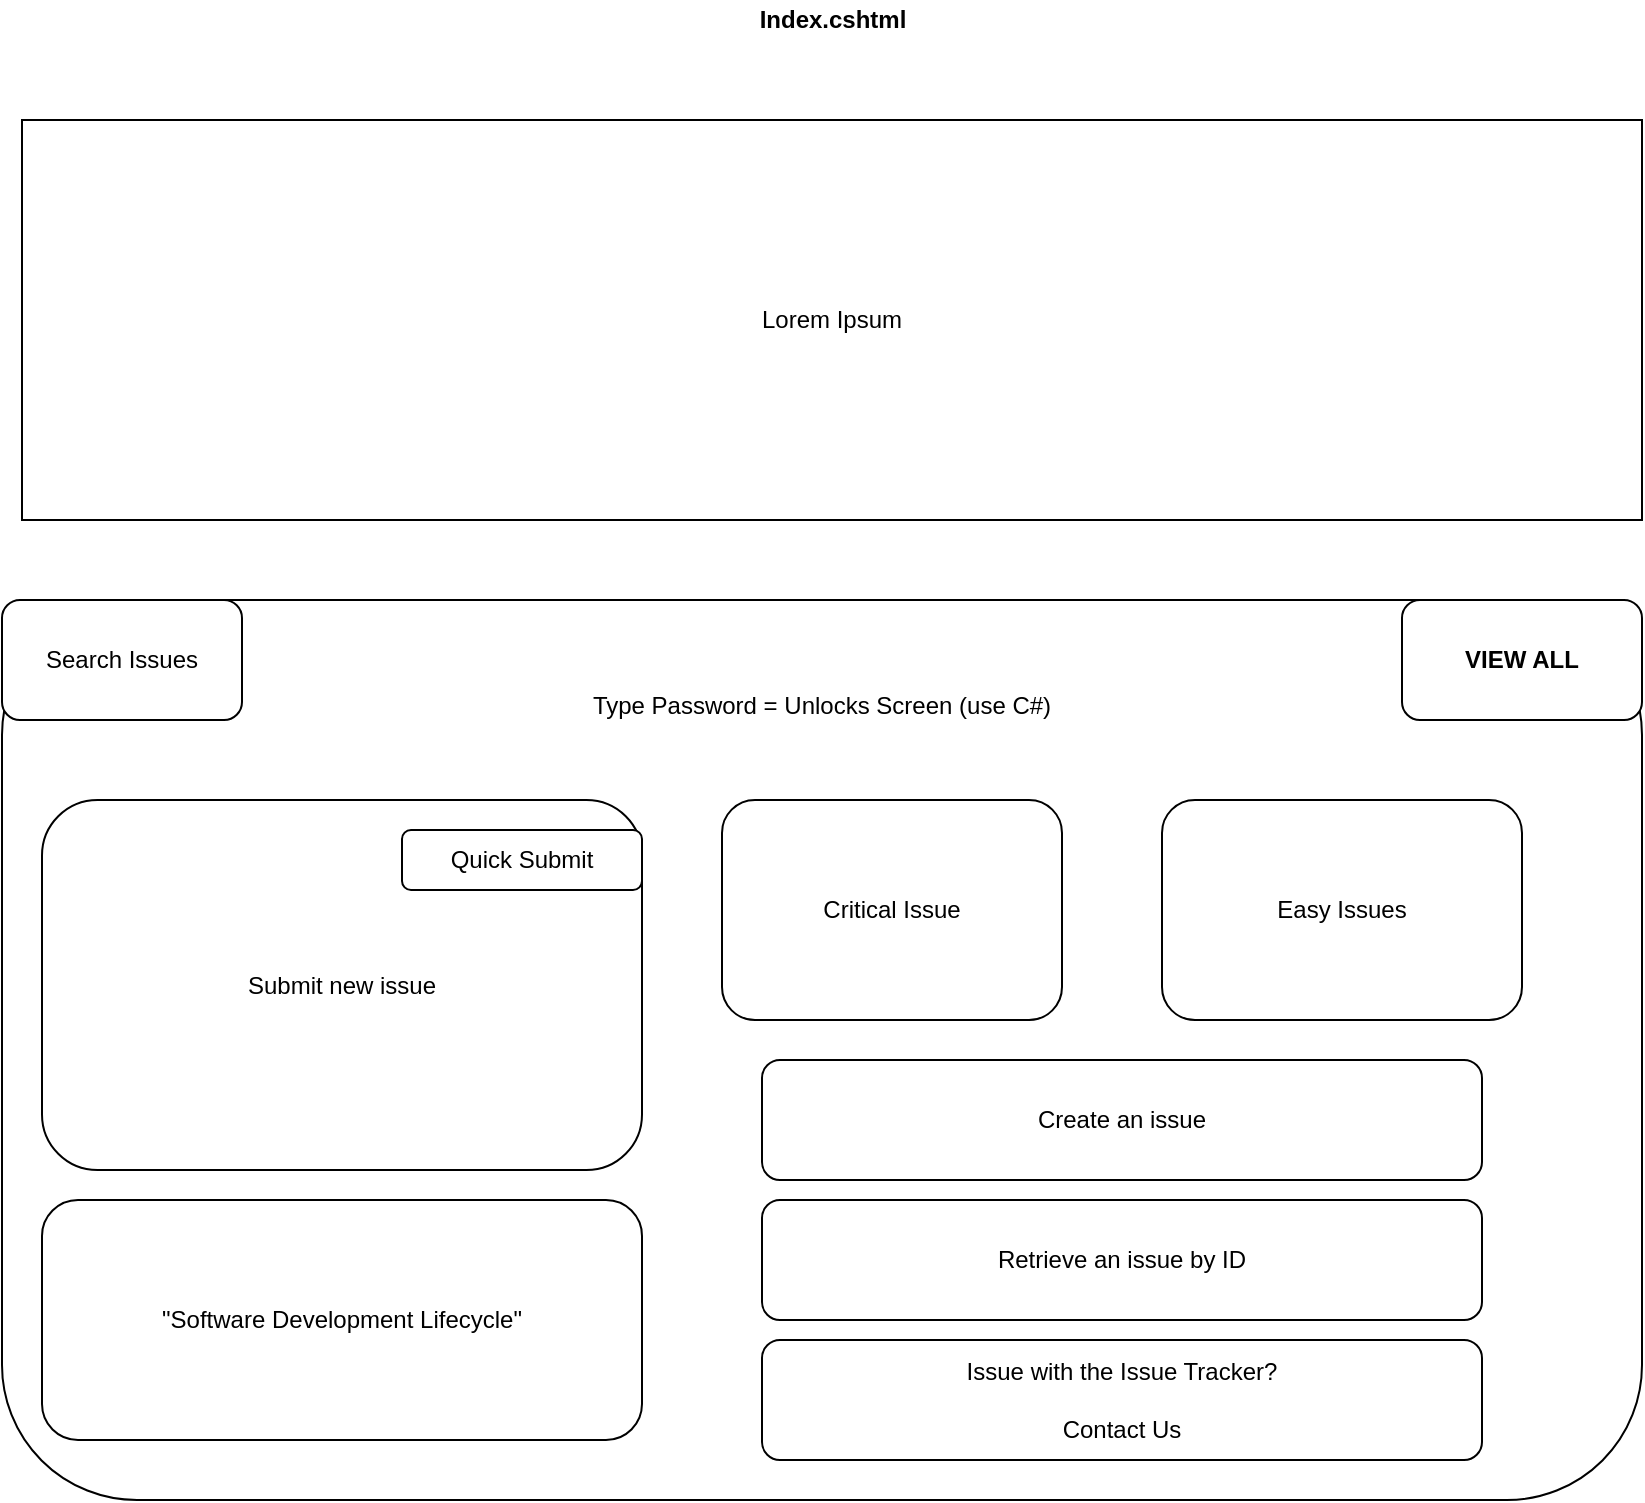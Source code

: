 <mxfile version="13.1.2" type="device"><diagram id="_SdzOEYydW8D8wLLyzbG" name="Page-1"><mxGraphModel dx="1422" dy="911" grid="1" gridSize="10" guides="1" tooltips="1" connect="1" arrows="1" fold="1" page="1" pageScale="1" pageWidth="850" pageHeight="1100" math="0" shadow="0"><root><mxCell id="0"/><mxCell id="1" parent="0"/><mxCell id="8EmTWJBdcGxeyPnV6_oP-1" value="Lorem Ipsum" style="rounded=0;whiteSpace=wrap;html=1;" vertex="1" parent="1"><mxGeometry x="20" y="90" width="810" height="200" as="geometry"/></mxCell><mxCell id="8EmTWJBdcGxeyPnV6_oP-2" value="&lt;div&gt;Index.cshtml&lt;/div&gt;" style="text;html=1;align=center;verticalAlign=middle;resizable=0;points=[];autosize=1;fontStyle=1" vertex="1" parent="1"><mxGeometry x="380" y="30" width="90" height="20" as="geometry"/></mxCell><mxCell id="8EmTWJBdcGxeyPnV6_oP-4" value="&lt;div&gt;Type Password = Unlocks Screen (use C#)&lt;/div&gt;&lt;div&gt;&lt;br&gt;&lt;/div&gt;&lt;div&gt;&lt;br&gt;&lt;/div&gt;&lt;div&gt;&lt;br&gt;&lt;/div&gt;&lt;div&gt;&lt;br&gt;&lt;/div&gt;&lt;div&gt;&lt;br&gt;&lt;/div&gt;&lt;div&gt;&lt;br&gt;&lt;/div&gt;&lt;div&gt;&lt;br&gt;&lt;/div&gt;&lt;div&gt;&lt;br&gt;&lt;/div&gt;&lt;div&gt;&lt;br&gt;&lt;/div&gt;&lt;div&gt;&lt;br&gt;&lt;/div&gt;&lt;div&gt;&lt;br&gt;&lt;/div&gt;&lt;div&gt;&lt;br&gt;&lt;/div&gt;&lt;div&gt;&lt;br&gt;&lt;/div&gt;&lt;div&gt;&lt;br&gt;&lt;/div&gt;&lt;div&gt;&lt;br&gt;&lt;/div&gt;&lt;div&gt;&lt;br&gt;&lt;/div&gt;&lt;div&gt;&lt;br&gt;&lt;/div&gt;&lt;div&gt;&lt;br&gt;&lt;/div&gt;&lt;div&gt;&lt;br&gt;&lt;/div&gt;&lt;div&gt;&lt;br&gt;&lt;/div&gt;&lt;div&gt;&lt;br&gt;&lt;/div&gt;&lt;div&gt;&lt;br&gt;&lt;/div&gt;&lt;div&gt;&lt;br&gt;&lt;/div&gt;&lt;div&gt;&lt;br&gt;&lt;/div&gt;" style="rounded=1;whiteSpace=wrap;html=1;" vertex="1" parent="1"><mxGeometry x="10" y="330" width="820" height="450" as="geometry"/></mxCell><mxCell id="8EmTWJBdcGxeyPnV6_oP-5" value="Critical Issue" style="rounded=1;whiteSpace=wrap;html=1;" vertex="1" parent="1"><mxGeometry x="370" y="430" width="170" height="110" as="geometry"/></mxCell><mxCell id="8EmTWJBdcGxeyPnV6_oP-6" value="Easy Issues" style="rounded=1;whiteSpace=wrap;html=1;" vertex="1" parent="1"><mxGeometry x="590" y="430" width="180" height="110" as="geometry"/></mxCell><mxCell id="8EmTWJBdcGxeyPnV6_oP-7" value="Submit new issue" style="rounded=1;whiteSpace=wrap;html=1;" vertex="1" parent="1"><mxGeometry x="30" y="430" width="300" height="185" as="geometry"/></mxCell><mxCell id="8EmTWJBdcGxeyPnV6_oP-8" value="Quick Submit" style="rounded=1;whiteSpace=wrap;html=1;" vertex="1" parent="1"><mxGeometry x="210" y="445" width="120" height="30" as="geometry"/></mxCell><mxCell id="8EmTWJBdcGxeyPnV6_oP-9" value="VIEW ALL" style="rounded=1;whiteSpace=wrap;html=1;fontStyle=1" vertex="1" parent="1"><mxGeometry x="710" y="330" width="120" height="60" as="geometry"/></mxCell><mxCell id="8EmTWJBdcGxeyPnV6_oP-10" value="Search Issues" style="rounded=1;whiteSpace=wrap;html=1;" vertex="1" parent="1"><mxGeometry x="10" y="330" width="120" height="60" as="geometry"/></mxCell><mxCell id="8EmTWJBdcGxeyPnV6_oP-11" value="Create an issue" style="rounded=1;whiteSpace=wrap;html=1;" vertex="1" parent="1"><mxGeometry x="390" y="560" width="360" height="60" as="geometry"/></mxCell><mxCell id="8EmTWJBdcGxeyPnV6_oP-12" value="Retrieve an issue by ID" style="rounded=1;whiteSpace=wrap;html=1;" vertex="1" parent="1"><mxGeometry x="390" y="630" width="360" height="60" as="geometry"/></mxCell><mxCell id="8EmTWJBdcGxeyPnV6_oP-13" value="Issue with the Issue Tracker?&lt;br&gt;&lt;br&gt;Contact Us" style="rounded=1;whiteSpace=wrap;html=1;" vertex="1" parent="1"><mxGeometry x="390" y="700" width="360" height="60" as="geometry"/></mxCell><mxCell id="8EmTWJBdcGxeyPnV6_oP-16" value="&quot;Software Development Lifecycle&quot;" style="rounded=1;whiteSpace=wrap;html=1;" vertex="1" parent="1"><mxGeometry x="30" y="630" width="300" height="120" as="geometry"/></mxCell></root></mxGraphModel></diagram></mxfile>
